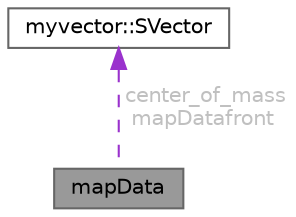 digraph "mapData"
{
 // LATEX_PDF_SIZE
  bgcolor="transparent";
  edge [fontname=Helvetica,fontsize=10,labelfontname=Helvetica,labelfontsize=10];
  node [fontname=Helvetica,fontsize=10,shape=box,height=0.2,width=0.4];
  Node1 [id="Node000001",label="mapData",height=0.2,width=0.4,color="gray40", fillcolor="grey60", style="filled", fontcolor="black",tooltip=" "];
  Node2 -> Node1 [id="edge1_Node000001_Node000002",dir="back",color="darkorchid3",style="dashed",tooltip=" ",label=" center_of_mass\nmapDatafront",fontcolor="grey" ];
  Node2 [id="Node000002",label="myvector::SVector",height=0.2,width=0.4,color="gray40", fillcolor="white", style="filled",URL="$structmyvector_1_1_s_vector.html",tooltip="ベクトルを表す構造体"];
}
